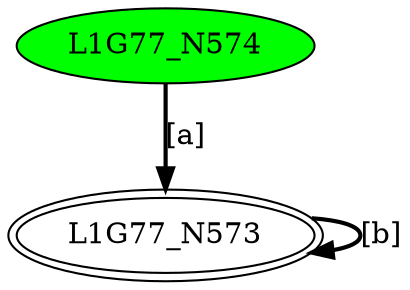 digraph G77{
"L1G77_N573" [peripheries=2];
"L1G77_N574" [style=filled,fillcolor=green];
"L1G77_N573"->"L1G77_N573" [style = bold, label = "[b]"];
"L1G77_N574"->"L1G77_N573" [style = bold, label = "[a]"];
}

